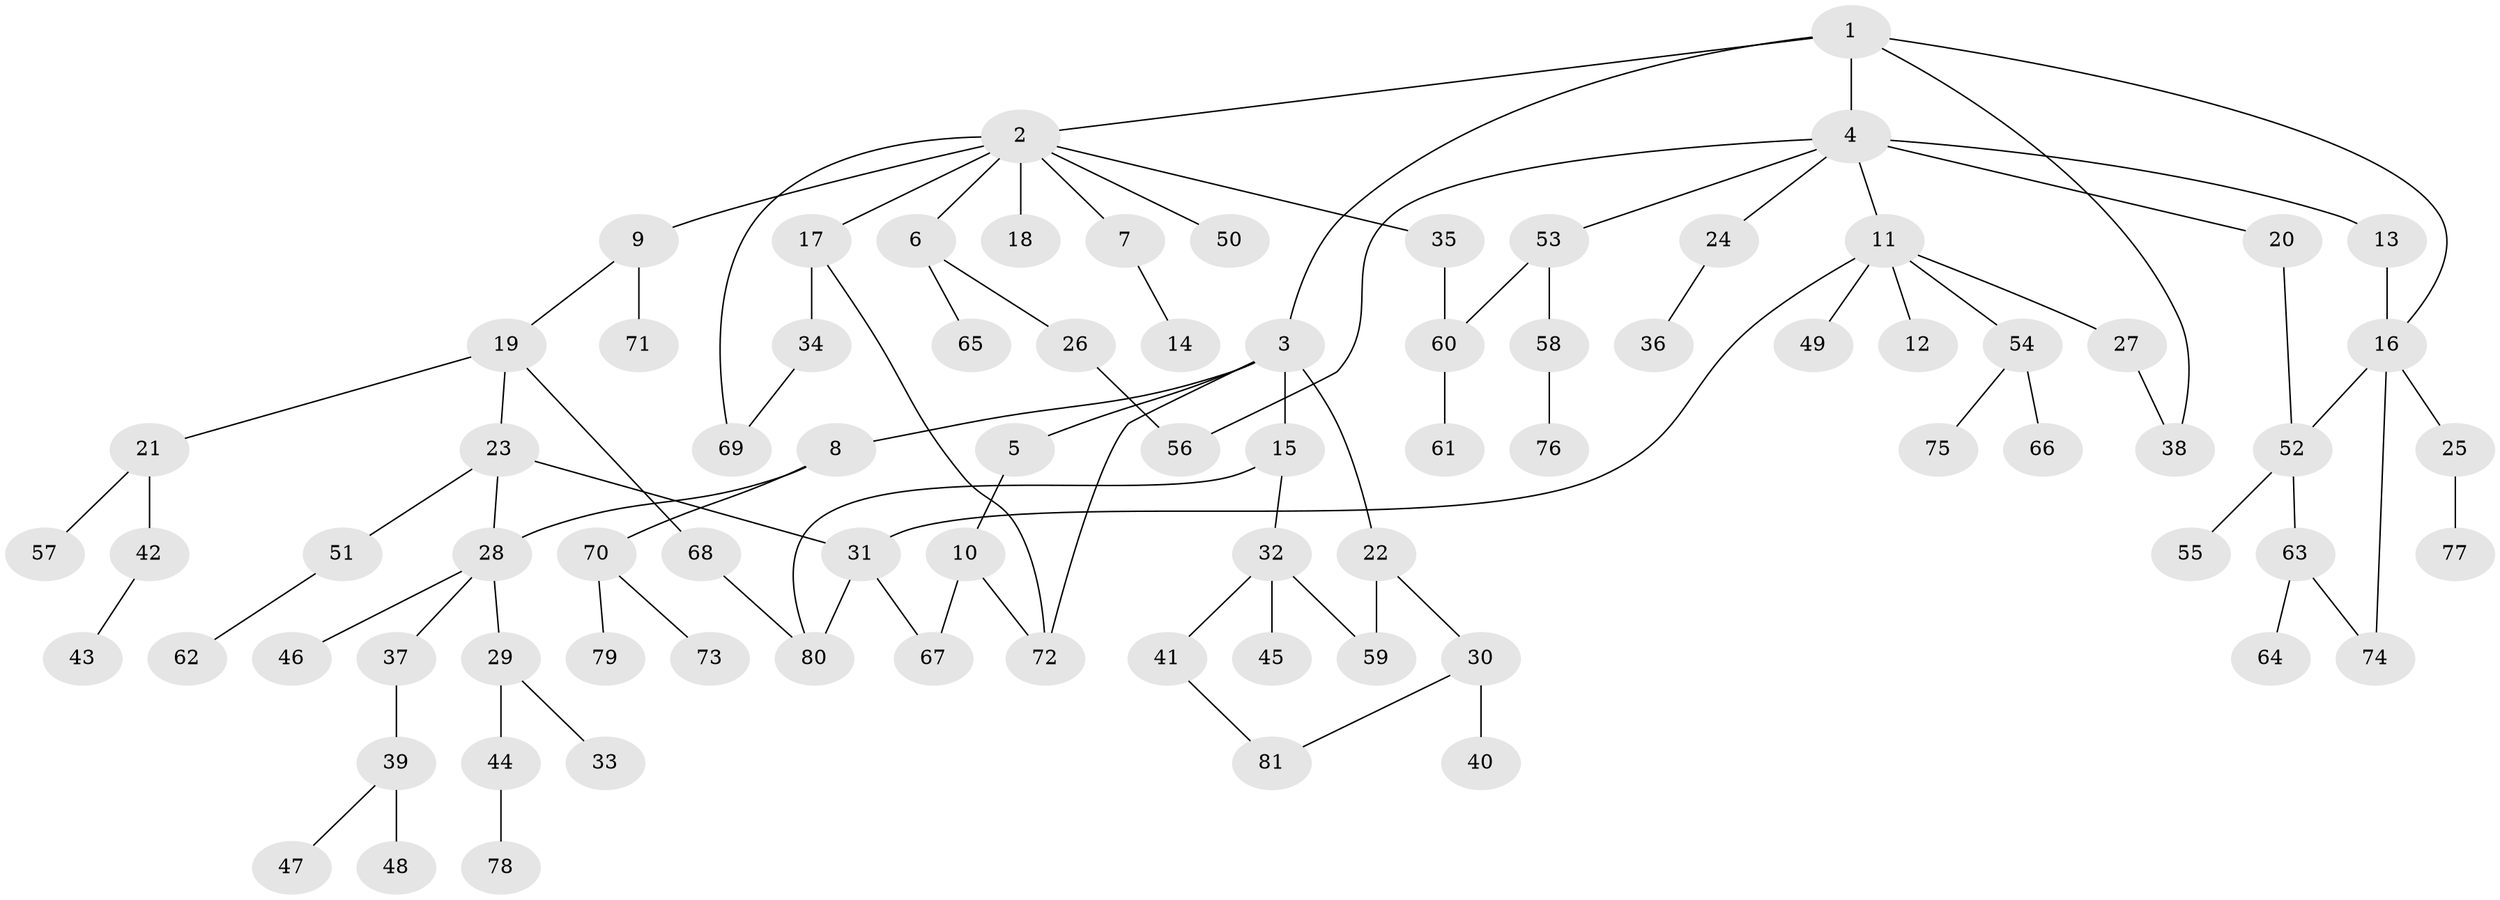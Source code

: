// coarse degree distribution, {4: 0.16666666666666666, 1: 0.5833333333333334, 14: 0.041666666666666664, 2: 0.125, 3: 0.08333333333333333}
// Generated by graph-tools (version 1.1) at 2025/45/03/04/25 21:45:19]
// undirected, 81 vertices, 96 edges
graph export_dot {
graph [start="1"]
  node [color=gray90,style=filled];
  1;
  2;
  3;
  4;
  5;
  6;
  7;
  8;
  9;
  10;
  11;
  12;
  13;
  14;
  15;
  16;
  17;
  18;
  19;
  20;
  21;
  22;
  23;
  24;
  25;
  26;
  27;
  28;
  29;
  30;
  31;
  32;
  33;
  34;
  35;
  36;
  37;
  38;
  39;
  40;
  41;
  42;
  43;
  44;
  45;
  46;
  47;
  48;
  49;
  50;
  51;
  52;
  53;
  54;
  55;
  56;
  57;
  58;
  59;
  60;
  61;
  62;
  63;
  64;
  65;
  66;
  67;
  68;
  69;
  70;
  71;
  72;
  73;
  74;
  75;
  76;
  77;
  78;
  79;
  80;
  81;
  1 -- 2;
  1 -- 3;
  1 -- 4;
  1 -- 38;
  1 -- 16;
  2 -- 6;
  2 -- 7;
  2 -- 9;
  2 -- 17;
  2 -- 18;
  2 -- 35;
  2 -- 50;
  2 -- 69;
  3 -- 5;
  3 -- 8;
  3 -- 15;
  3 -- 22;
  3 -- 72;
  4 -- 11;
  4 -- 13;
  4 -- 20;
  4 -- 24;
  4 -- 53;
  4 -- 56;
  5 -- 10;
  6 -- 26;
  6 -- 65;
  7 -- 14;
  8 -- 28;
  8 -- 70;
  9 -- 19;
  9 -- 71;
  10 -- 72;
  10 -- 67;
  11 -- 12;
  11 -- 27;
  11 -- 31;
  11 -- 49;
  11 -- 54;
  13 -- 16;
  15 -- 32;
  15 -- 80;
  16 -- 25;
  16 -- 74;
  16 -- 52;
  17 -- 34;
  17 -- 72;
  19 -- 21;
  19 -- 23;
  19 -- 68;
  20 -- 52;
  21 -- 42;
  21 -- 57;
  22 -- 30;
  22 -- 59;
  23 -- 51;
  23 -- 28;
  23 -- 31;
  24 -- 36;
  25 -- 77;
  26 -- 56;
  27 -- 38;
  28 -- 29;
  28 -- 37;
  28 -- 46;
  29 -- 33;
  29 -- 44;
  30 -- 40;
  30 -- 81;
  31 -- 67;
  31 -- 80;
  32 -- 41;
  32 -- 45;
  32 -- 59;
  34 -- 69;
  35 -- 60;
  37 -- 39;
  39 -- 47;
  39 -- 48;
  41 -- 81;
  42 -- 43;
  44 -- 78;
  51 -- 62;
  52 -- 55;
  52 -- 63;
  53 -- 58;
  53 -- 60;
  54 -- 66;
  54 -- 75;
  58 -- 76;
  60 -- 61;
  63 -- 64;
  63 -- 74;
  68 -- 80;
  70 -- 73;
  70 -- 79;
}
